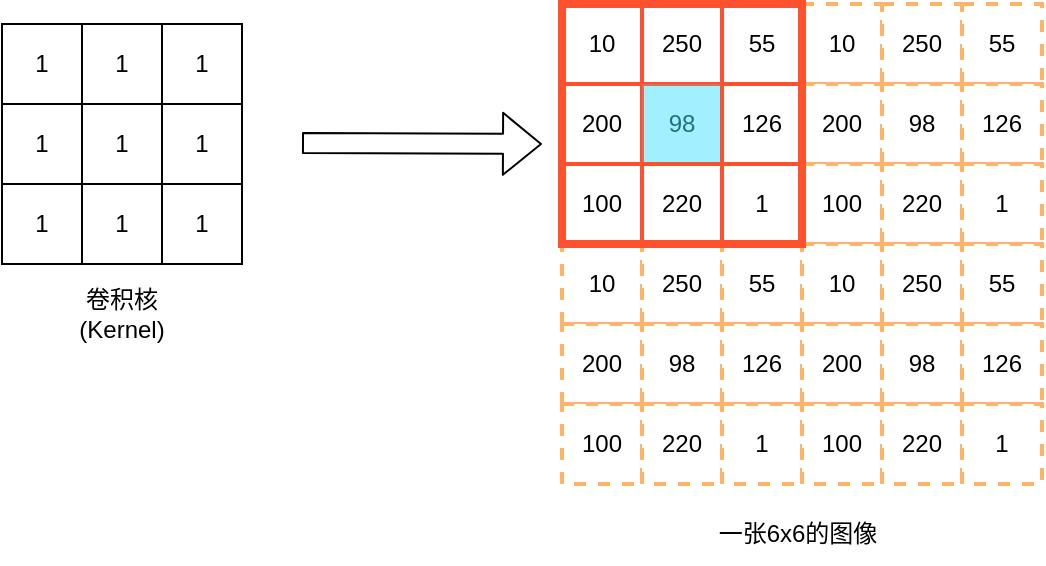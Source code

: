 <mxfile>
    <diagram id="M6GpQH1W7YeBjHh8W6Jj" name="第 1 页">
        <mxGraphModel dx="467" dy="372" grid="1" gridSize="10" guides="1" tooltips="1" connect="1" arrows="1" fold="1" page="1" pageScale="1" pageWidth="827" pageHeight="1169" math="0" shadow="0">
            <root>
                <mxCell id="0"/>
                <mxCell id="1" parent="0"/>
                <mxCell id="2" value="1" style="rounded=0;whiteSpace=wrap;html=1;" vertex="1" parent="1">
                    <mxGeometry x="40" y="110" width="40" height="40" as="geometry"/>
                </mxCell>
                <mxCell id="3" value="1" style="rounded=0;whiteSpace=wrap;html=1;" vertex="1" parent="1">
                    <mxGeometry x="80" y="110" width="40" height="40" as="geometry"/>
                </mxCell>
                <mxCell id="4" value="1" style="rounded=0;whiteSpace=wrap;html=1;" vertex="1" parent="1">
                    <mxGeometry x="120" y="110" width="40" height="40" as="geometry"/>
                </mxCell>
                <mxCell id="5" value="1" style="rounded=0;whiteSpace=wrap;html=1;" vertex="1" parent="1">
                    <mxGeometry x="40" y="150" width="40" height="40" as="geometry"/>
                </mxCell>
                <mxCell id="6" value="1" style="rounded=0;whiteSpace=wrap;html=1;" vertex="1" parent="1">
                    <mxGeometry x="80" y="150" width="40" height="40" as="geometry"/>
                </mxCell>
                <mxCell id="7" value="1" style="rounded=0;whiteSpace=wrap;html=1;" vertex="1" parent="1">
                    <mxGeometry x="120" y="150" width="40" height="40" as="geometry"/>
                </mxCell>
                <mxCell id="8" value="1" style="rounded=0;whiteSpace=wrap;html=1;" vertex="1" parent="1">
                    <mxGeometry x="40" y="190" width="40" height="40" as="geometry"/>
                </mxCell>
                <mxCell id="9" value="1" style="rounded=0;whiteSpace=wrap;html=1;" vertex="1" parent="1">
                    <mxGeometry x="80" y="190" width="40" height="40" as="geometry"/>
                </mxCell>
                <mxCell id="10" value="1" style="rounded=0;whiteSpace=wrap;html=1;" vertex="1" parent="1">
                    <mxGeometry x="120" y="190" width="40" height="40" as="geometry"/>
                </mxCell>
                <mxCell id="11" value="10" style="rounded=0;whiteSpace=wrap;html=1;dashed=1;strokeColor=#FFB366;strokeWidth=2;" vertex="1" parent="1">
                    <mxGeometry x="320" y="100" width="40" height="40" as="geometry"/>
                </mxCell>
                <mxCell id="12" value="250" style="rounded=0;whiteSpace=wrap;html=1;dashed=1;strokeColor=#FFB366;strokeWidth=2;" vertex="1" parent="1">
                    <mxGeometry x="360" y="100" width="40" height="40" as="geometry"/>
                </mxCell>
                <mxCell id="13" value="55" style="rounded=0;whiteSpace=wrap;html=1;dashed=1;strokeColor=#FFB366;strokeWidth=2;" vertex="1" parent="1">
                    <mxGeometry x="400" y="100" width="40" height="40" as="geometry"/>
                </mxCell>
                <mxCell id="14" value="200" style="rounded=0;whiteSpace=wrap;html=1;dashed=1;strokeColor=#FFB366;strokeWidth=2;" vertex="1" parent="1">
                    <mxGeometry x="320" y="140" width="40" height="40" as="geometry"/>
                </mxCell>
                <mxCell id="15" value="98" style="rounded=0;whiteSpace=wrap;html=1;dashed=1;strokeColor=#FFB366;strokeWidth=2;" vertex="1" parent="1">
                    <mxGeometry x="360" y="140" width="40" height="40" as="geometry"/>
                </mxCell>
                <mxCell id="16" value="126" style="rounded=0;whiteSpace=wrap;html=1;dashed=1;strokeColor=#FFB366;strokeWidth=2;" vertex="1" parent="1">
                    <mxGeometry x="400" y="140" width="40" height="40" as="geometry"/>
                </mxCell>
                <mxCell id="17" value="100" style="rounded=0;whiteSpace=wrap;html=1;dashed=1;strokeColor=#FFB366;strokeWidth=2;" vertex="1" parent="1">
                    <mxGeometry x="320" y="180" width="40" height="40" as="geometry"/>
                </mxCell>
                <mxCell id="18" value="220" style="rounded=0;whiteSpace=wrap;html=1;dashed=1;strokeColor=#FFB366;strokeWidth=2;" vertex="1" parent="1">
                    <mxGeometry x="360" y="180" width="40" height="40" as="geometry"/>
                </mxCell>
                <mxCell id="19" value="1" style="rounded=0;whiteSpace=wrap;html=1;dashed=1;strokeColor=#FFB366;strokeWidth=2;" vertex="1" parent="1">
                    <mxGeometry x="400" y="180" width="40" height="40" as="geometry"/>
                </mxCell>
                <mxCell id="20" value="10" style="rounded=0;whiteSpace=wrap;html=1;dashed=1;strokeColor=#FFB366;strokeWidth=2;" vertex="1" parent="1">
                    <mxGeometry x="440" y="100" width="40" height="40" as="geometry"/>
                </mxCell>
                <mxCell id="21" value="250" style="rounded=0;whiteSpace=wrap;html=1;dashed=1;strokeColor=#FFB366;strokeWidth=2;" vertex="1" parent="1">
                    <mxGeometry x="480" y="100" width="40" height="40" as="geometry"/>
                </mxCell>
                <mxCell id="22" value="55" style="rounded=0;whiteSpace=wrap;html=1;dashed=1;strokeColor=#FFB366;strokeWidth=2;" vertex="1" parent="1">
                    <mxGeometry x="520" y="100" width="40" height="40" as="geometry"/>
                </mxCell>
                <mxCell id="23" value="200" style="rounded=0;whiteSpace=wrap;html=1;dashed=1;strokeColor=#FFB366;strokeWidth=2;" vertex="1" parent="1">
                    <mxGeometry x="440" y="140" width="40" height="40" as="geometry"/>
                </mxCell>
                <mxCell id="24" value="98" style="rounded=0;whiteSpace=wrap;html=1;dashed=1;strokeColor=#FFB366;strokeWidth=2;" vertex="1" parent="1">
                    <mxGeometry x="480" y="140" width="40" height="40" as="geometry"/>
                </mxCell>
                <mxCell id="25" value="126" style="rounded=0;whiteSpace=wrap;html=1;dashed=1;strokeColor=#FFB366;strokeWidth=2;" vertex="1" parent="1">
                    <mxGeometry x="520" y="140" width="40" height="40" as="geometry"/>
                </mxCell>
                <mxCell id="26" value="100" style="rounded=0;whiteSpace=wrap;html=1;dashed=1;strokeColor=#FFB366;strokeWidth=2;" vertex="1" parent="1">
                    <mxGeometry x="440" y="180" width="40" height="40" as="geometry"/>
                </mxCell>
                <mxCell id="27" value="220" style="rounded=0;whiteSpace=wrap;html=1;dashed=1;strokeColor=#FFB366;strokeWidth=2;" vertex="1" parent="1">
                    <mxGeometry x="480" y="180" width="40" height="40" as="geometry"/>
                </mxCell>
                <mxCell id="28" value="1" style="rounded=0;whiteSpace=wrap;html=1;dashed=1;strokeColor=#FFB366;strokeWidth=2;" vertex="1" parent="1">
                    <mxGeometry x="520" y="180" width="40" height="40" as="geometry"/>
                </mxCell>
                <mxCell id="29" value="10" style="rounded=0;whiteSpace=wrap;html=1;dashed=1;strokeColor=#FFB366;strokeWidth=2;" vertex="1" parent="1">
                    <mxGeometry x="320" y="220" width="40" height="40" as="geometry"/>
                </mxCell>
                <mxCell id="30" value="250" style="rounded=0;whiteSpace=wrap;html=1;dashed=1;strokeColor=#FFB366;strokeWidth=2;" vertex="1" parent="1">
                    <mxGeometry x="360" y="220" width="40" height="40" as="geometry"/>
                </mxCell>
                <mxCell id="31" value="55" style="rounded=0;whiteSpace=wrap;html=1;dashed=1;strokeColor=#FFB366;strokeWidth=2;" vertex="1" parent="1">
                    <mxGeometry x="400" y="220" width="40" height="40" as="geometry"/>
                </mxCell>
                <mxCell id="32" value="200" style="rounded=0;whiteSpace=wrap;html=1;dashed=1;strokeColor=#FFB366;strokeWidth=2;" vertex="1" parent="1">
                    <mxGeometry x="320" y="260" width="40" height="40" as="geometry"/>
                </mxCell>
                <mxCell id="33" value="98" style="rounded=0;whiteSpace=wrap;html=1;dashed=1;strokeColor=#FFB366;strokeWidth=2;" vertex="1" parent="1">
                    <mxGeometry x="360" y="260" width="40" height="40" as="geometry"/>
                </mxCell>
                <mxCell id="34" value="126" style="rounded=0;whiteSpace=wrap;html=1;dashed=1;strokeColor=#FFB366;strokeWidth=2;" vertex="1" parent="1">
                    <mxGeometry x="400" y="260" width="40" height="40" as="geometry"/>
                </mxCell>
                <mxCell id="35" value="100" style="rounded=0;whiteSpace=wrap;html=1;dashed=1;strokeColor=#FFB366;strokeWidth=2;" vertex="1" parent="1">
                    <mxGeometry x="320" y="300" width="40" height="40" as="geometry"/>
                </mxCell>
                <mxCell id="36" value="220" style="rounded=0;whiteSpace=wrap;html=1;dashed=1;strokeColor=#FFB366;strokeWidth=2;" vertex="1" parent="1">
                    <mxGeometry x="360" y="300" width="40" height="40" as="geometry"/>
                </mxCell>
                <mxCell id="37" value="1" style="rounded=0;whiteSpace=wrap;html=1;dashed=1;strokeColor=#FFB366;strokeWidth=2;" vertex="1" parent="1">
                    <mxGeometry x="400" y="300" width="40" height="40" as="geometry"/>
                </mxCell>
                <mxCell id="38" value="10" style="rounded=0;whiteSpace=wrap;html=1;dashed=1;strokeColor=#FFB366;strokeWidth=2;" vertex="1" parent="1">
                    <mxGeometry x="440" y="220" width="40" height="40" as="geometry"/>
                </mxCell>
                <mxCell id="39" value="250" style="rounded=0;whiteSpace=wrap;html=1;dashed=1;strokeColor=#FFB366;strokeWidth=2;" vertex="1" parent="1">
                    <mxGeometry x="480" y="220" width="40" height="40" as="geometry"/>
                </mxCell>
                <mxCell id="40" value="55" style="rounded=0;whiteSpace=wrap;html=1;dashed=1;strokeColor=#FFB366;strokeWidth=2;" vertex="1" parent="1">
                    <mxGeometry x="520" y="220" width="40" height="40" as="geometry"/>
                </mxCell>
                <mxCell id="41" value="200" style="rounded=0;whiteSpace=wrap;html=1;dashed=1;strokeColor=#FFB366;strokeWidth=2;" vertex="1" parent="1">
                    <mxGeometry x="440" y="260" width="40" height="40" as="geometry"/>
                </mxCell>
                <mxCell id="42" value="98" style="rounded=0;whiteSpace=wrap;html=1;dashed=1;strokeColor=#FFB366;strokeWidth=2;" vertex="1" parent="1">
                    <mxGeometry x="480" y="260" width="40" height="40" as="geometry"/>
                </mxCell>
                <mxCell id="43" value="126" style="rounded=0;whiteSpace=wrap;html=1;dashed=1;strokeColor=#FFB366;strokeWidth=2;" vertex="1" parent="1">
                    <mxGeometry x="520" y="260" width="40" height="40" as="geometry"/>
                </mxCell>
                <mxCell id="44" value="100" style="rounded=0;whiteSpace=wrap;html=1;dashed=1;strokeColor=#FFB366;strokeWidth=2;" vertex="1" parent="1">
                    <mxGeometry x="440" y="300" width="40" height="40" as="geometry"/>
                </mxCell>
                <mxCell id="45" value="220" style="rounded=0;whiteSpace=wrap;html=1;dashed=1;strokeColor=#FFB366;strokeWidth=2;" vertex="1" parent="1">
                    <mxGeometry x="480" y="300" width="40" height="40" as="geometry"/>
                </mxCell>
                <mxCell id="46" value="1" style="rounded=0;whiteSpace=wrap;html=1;dashed=1;strokeColor=#FFB366;strokeWidth=2;" vertex="1" parent="1">
                    <mxGeometry x="520" y="300" width="40" height="40" as="geometry"/>
                </mxCell>
                <mxCell id="47" value="卷积核(Kernel)" style="text;html=1;strokeColor=none;fillColor=none;align=center;verticalAlign=middle;whiteSpace=wrap;rounded=0;dashed=1;strokeWidth=2;" vertex="1" parent="1">
                    <mxGeometry x="70" y="240" width="60" height="30" as="geometry"/>
                </mxCell>
                <mxCell id="48" value="一张6x6的图像" style="text;html=1;strokeColor=none;fillColor=none;align=center;verticalAlign=middle;whiteSpace=wrap;rounded=0;dashed=1;strokeWidth=2;" vertex="1" parent="1">
                    <mxGeometry x="390" y="350" width="96" height="30" as="geometry"/>
                </mxCell>
                <mxCell id="76" value="" style="group;fillColor=none;strokeColor=#FF512E;strokeWidth=4;" vertex="1" connectable="0" parent="1">
                    <mxGeometry x="320" y="100" width="120" height="120" as="geometry"/>
                </mxCell>
                <mxCell id="67" value="" style="rounded=0;whiteSpace=wrap;html=1;strokeColor=#FF512E;strokeWidth=2;fillColor=none;" vertex="1" parent="76">
                    <mxGeometry width="40" height="40" as="geometry"/>
                </mxCell>
                <mxCell id="68" value="" style="rounded=0;whiteSpace=wrap;html=1;strokeColor=#FF512E;strokeWidth=2;fillColor=none;" vertex="1" parent="76">
                    <mxGeometry x="40" width="40" height="40" as="geometry"/>
                </mxCell>
                <mxCell id="69" value="" style="rounded=0;whiteSpace=wrap;html=1;strokeColor=#FF512E;strokeWidth=2;fillColor=none;" vertex="1" parent="76">
                    <mxGeometry x="80" width="40" height="40" as="geometry"/>
                </mxCell>
                <mxCell id="70" value="" style="rounded=0;whiteSpace=wrap;html=1;strokeColor=#FF512E;strokeWidth=2;fillColor=none;" vertex="1" parent="76">
                    <mxGeometry y="40" width="40" height="40" as="geometry"/>
                </mxCell>
                <mxCell id="71" value="" style="rounded=0;whiteSpace=wrap;html=1;strokeColor=#FF512E;strokeWidth=2;fillColor=#47E0FF;fillStyle=auto;opacity=50;" vertex="1" parent="76">
                    <mxGeometry x="40" y="40" width="40" height="40" as="geometry"/>
                </mxCell>
                <mxCell id="72" value="" style="rounded=0;whiteSpace=wrap;html=1;strokeColor=#FF512E;strokeWidth=2;fillColor=none;" vertex="1" parent="76">
                    <mxGeometry x="80" y="40" width="40" height="40" as="geometry"/>
                </mxCell>
                <mxCell id="73" value="" style="rounded=0;whiteSpace=wrap;html=1;strokeColor=#FF512E;strokeWidth=2;fillColor=none;" vertex="1" parent="76">
                    <mxGeometry y="80" width="40" height="40" as="geometry"/>
                </mxCell>
                <mxCell id="74" value="" style="rounded=0;whiteSpace=wrap;html=1;strokeColor=#FF512E;strokeWidth=2;fillColor=none;" vertex="1" parent="76">
                    <mxGeometry x="40" y="80" width="40" height="40" as="geometry"/>
                </mxCell>
                <mxCell id="75" value="" style="rounded=0;whiteSpace=wrap;html=1;strokeColor=#FF512E;strokeWidth=2;fillColor=none;" vertex="1" parent="76">
                    <mxGeometry x="80" y="80" width="40" height="40" as="geometry"/>
                </mxCell>
                <mxCell id="78" value="" style="shape=flexArrow;endArrow=classic;html=1;" edge="1" parent="1">
                    <mxGeometry width="50" height="50" relative="1" as="geometry">
                        <mxPoint x="190" y="169.5" as="sourcePoint"/>
                        <mxPoint x="310" y="170" as="targetPoint"/>
                    </mxGeometry>
                </mxCell>
            </root>
        </mxGraphModel>
    </diagram>
</mxfile>